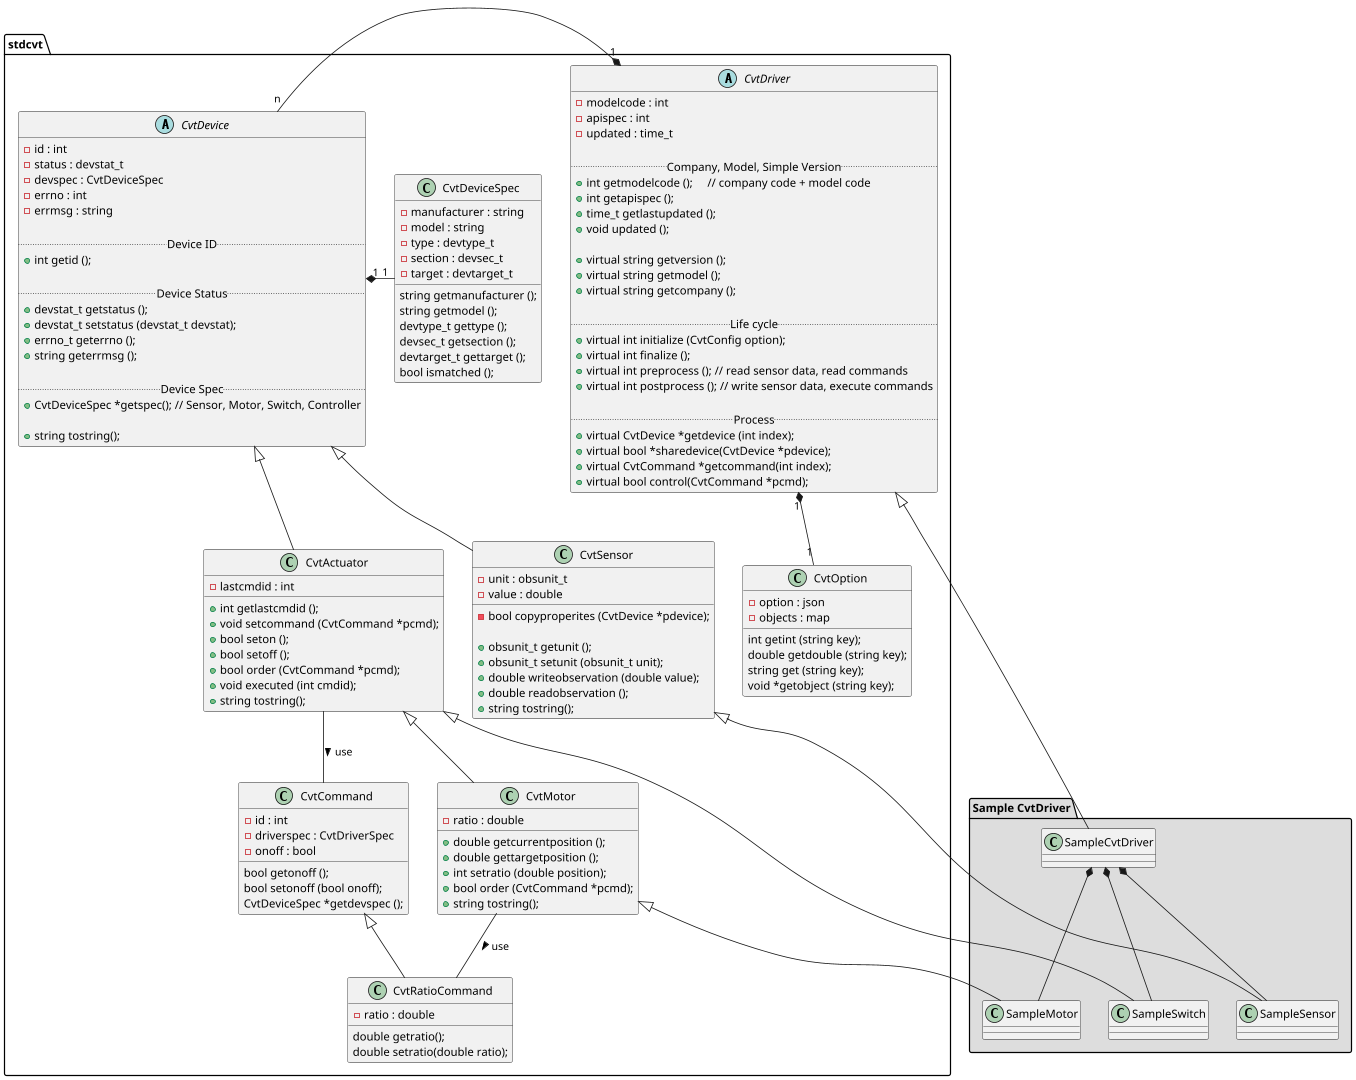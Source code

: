 @startuml

scale 1920*1080

package stdcvt {

    abstract class CvtDriver {
     - modelcode : int
     - apispec : int
     - updated : time_t

     .. Company, Model, Simple Version ..
     + int getmodelcode ();     // company code + model code
     + int getapispec ();
     + time_t getlastupdated ();
     + void updated ();

     + virtual string getversion ();
     + virtual string getmodel ();
     + virtual string getcompany ();

     .. Life cycle ..
     + virtual int initialize (CvtConfig option);
     + virtual int finalize ();
     + virtual int preprocess (); // read sensor data, read commands
     + virtual int postprocess (); // write sensor data, execute commands

     .. Process ..
     + virtual CvtDevice *getdevice (int index);
     + virtual bool *sharedevice(CvtDevice *pdevice);
     + virtual CvtCommand *getcommand(int index);
     + virtual bool control(CvtCommand *pcmd);
    }

    class CvtDeviceSpec {
     - manufacturer : string
     - model : string
     - type : devtype_t
     - section : devsec_t
     - target : devtarget_t

     string getmanufacturer ();
     string getmodel ();
     devtype_t gettype ();
     devsec_t getsection ();
     devtarget_t gettarget ();
     bool ismatched ();
    }

    abstract class CvtDevice {
     - id : int
     - status : devstat_t
     - devspec : CvtDeviceSpec
     - errno : int
     - errmsg : string

     .. Device ID ..
     + int getid ();

     .. Device Status ..
     + devstat_t getstatus ();
     + devstat_t setstatus (devstat_t devstat);
     + errno_t geterrno ();
     + string geterrmsg ();

     .. Device Spec ..
     + CvtDeviceSpec *getspec(); // Sensor, Motor, Switch, Controller

     + string tostring();
    }

    class CvtSensor {
     - unit : obsunit_t
     - value : double
     - bool copyproperites (CvtDevice *pdevice);

     + obsunit_t getunit ();
     + obsunit_t setunit (obsunit_t unit);
     + double writeobservation (double value);
     + double readobservation ();
     + string tostring();
    }

    class CvtMotor {
     - ratio : double

     + double getcurrentposition ();
     + double gettargetposition ();
     + int setratio (double position);
     + bool order (CvtCommand *pcmd);
     + string tostring();
    }

    class CvtActuator {
     - lastcmdid : int
     + int getlastcmdid ();
     + void setcommand (CvtCommand *pcmd);
     + bool seton ();
     + bool setoff ();
     + bool order (CvtCommand *pcmd);
     + void executed (int cmdid);
     + string tostring();
    }

    class CvtCommand {
     - id : int
     - driverspec : CvtDriverSpec
     - onoff : bool

     bool getonoff ();
     bool setonoff (bool onoff);
     CvtDeviceSpec *getdevspec ();
    }

    class CvtRatioCommand {
     - ratio : double
     double getratio();
     double setratio(double ratio);
    }

    class CvtOption {
     - option : json
     - objects : map

     int getint (string key);
     double getdouble (string key);
     string get (string key);
     void *getobject (string key);
    }

    CvtCommand <|-- CvtRatioCommand

    CvtDriver "1" *- "n" CvtDevice
    CvtDriver "1" *-- "1" CvtOption

    CvtDevice <|-- CvtSensor
    CvtActuator <|-- CvtMotor
    CvtDevice <|-- CvtActuator

    CvtDevice "1" *- "1" CvtDeviceSpec

    CvtMotor -- CvtRatioCommand : > use
    CvtActuator -- CvtCommand : > use
}

package "Sample CvtDriver" #DDDDDD {
    class SampleCvtDriver {
    }

    CvtDriver <|-- SampleCvtDriver

    class SampleSensor {
    }

    class SampleMotor {
    }

    class SampleSwitch {
    }

    CvtSensor <|-- SampleSensor
    CvtMotor <|-- SampleMotor
    CvtActuator <|-- SampleSwitch

    SampleCvtDriver *-- SampleSensor
    SampleCvtDriver *-- SampleMotor
    SampleCvtDriver *-- SampleSwitch
}

@enduml
